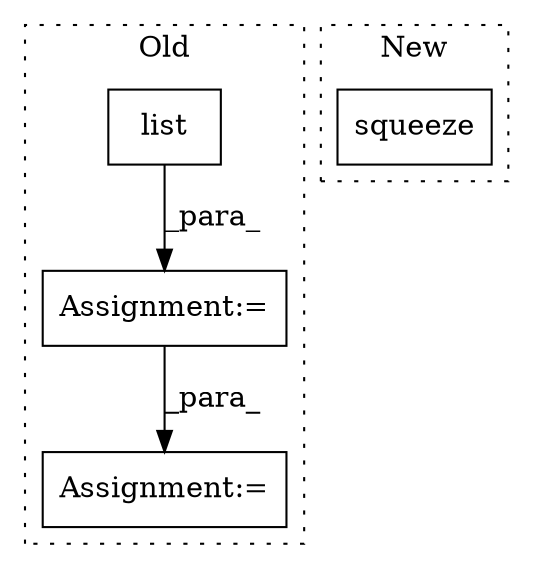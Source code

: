 digraph G {
subgraph cluster0 {
1 [label="list" a="32" s="1979,2017" l="5,1" shape="box"];
3 [label="Assignment:=" a="7" s="1978" l="1" shape="box"];
4 [label="Assignment:=" a="7" s="2242" l="1" shape="box"];
label = "Old";
style="dotted";
}
subgraph cluster1 {
2 [label="squeeze" a="32" s="2317,2326" l="8,1" shape="box"];
label = "New";
style="dotted";
}
1 -> 3 [label="_para_"];
3 -> 4 [label="_para_"];
}